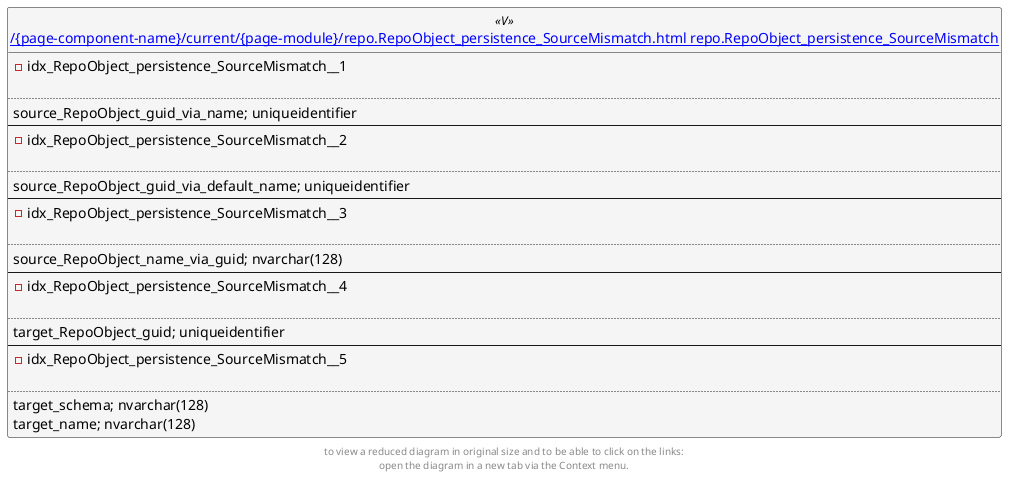@startuml
left to right direction
'top to bottom direction
hide circle
'avoide "." issues:
set namespaceSeparator none


skinparam class {
  BackgroundColor White
  BackgroundColor<<FN>> Yellow
  BackgroundColor<<FS>> Yellow
  BackgroundColor<<FT>> LightGray
  BackgroundColor<<IF>> Yellow
  BackgroundColor<<IS>> Yellow
  BackgroundColor<<P>> Aqua
  BackgroundColor<<PC>> Aqua
  BackgroundColor<<SN>> Yellow
  BackgroundColor<<SO>> SlateBlue
  BackgroundColor<<TF>> LightGray
  BackgroundColor<<TR>> Tomato
  BackgroundColor<<U>> White
  BackgroundColor<<V>> WhiteSmoke
  BackgroundColor<<X>> Aqua
}


entity "[[{site-url}/{page-component-name}/current/{page-module}/repo.RepoObject_persistence_SourceMismatch.html repo.RepoObject_persistence_SourceMismatch]]" as repo.RepoObject_persistence_SourceMismatch << V >> {
- idx_RepoObject_persistence_SourceMismatch__1

..
source_RepoObject_guid_via_name; uniqueidentifier
--
- idx_RepoObject_persistence_SourceMismatch__2

..
source_RepoObject_guid_via_default_name; uniqueidentifier
--
- idx_RepoObject_persistence_SourceMismatch__3

..
source_RepoObject_name_via_guid; nvarchar(128)
--
- idx_RepoObject_persistence_SourceMismatch__4

..
target_RepoObject_guid; uniqueidentifier
--
- idx_RepoObject_persistence_SourceMismatch__5

..
target_schema; nvarchar(128)
target_name; nvarchar(128)
}


footer
to view a reduced diagram in original size and to be able to click on the links:
open the diagram in a new tab via the Context menu.
end footer

@enduml

